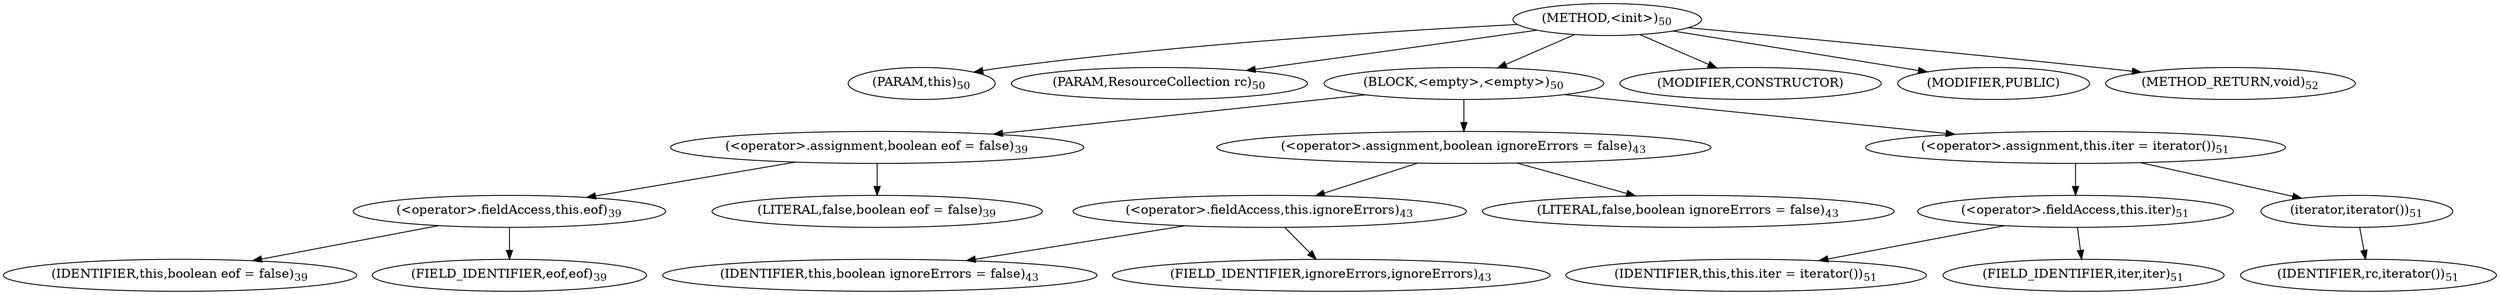digraph "&lt;init&gt;" {  
"51" [label = <(METHOD,&lt;init&gt;)<SUB>50</SUB>> ]
"52" [label = <(PARAM,this)<SUB>50</SUB>> ]
"53" [label = <(PARAM,ResourceCollection rc)<SUB>50</SUB>> ]
"54" [label = <(BLOCK,&lt;empty&gt;,&lt;empty&gt;)<SUB>50</SUB>> ]
"55" [label = <(&lt;operator&gt;.assignment,boolean eof = false)<SUB>39</SUB>> ]
"56" [label = <(&lt;operator&gt;.fieldAccess,this.eof)<SUB>39</SUB>> ]
"57" [label = <(IDENTIFIER,this,boolean eof = false)<SUB>39</SUB>> ]
"58" [label = <(FIELD_IDENTIFIER,eof,eof)<SUB>39</SUB>> ]
"59" [label = <(LITERAL,false,boolean eof = false)<SUB>39</SUB>> ]
"60" [label = <(&lt;operator&gt;.assignment,boolean ignoreErrors = false)<SUB>43</SUB>> ]
"61" [label = <(&lt;operator&gt;.fieldAccess,this.ignoreErrors)<SUB>43</SUB>> ]
"62" [label = <(IDENTIFIER,this,boolean ignoreErrors = false)<SUB>43</SUB>> ]
"63" [label = <(FIELD_IDENTIFIER,ignoreErrors,ignoreErrors)<SUB>43</SUB>> ]
"64" [label = <(LITERAL,false,boolean ignoreErrors = false)<SUB>43</SUB>> ]
"65" [label = <(&lt;operator&gt;.assignment,this.iter = iterator())<SUB>51</SUB>> ]
"66" [label = <(&lt;operator&gt;.fieldAccess,this.iter)<SUB>51</SUB>> ]
"67" [label = <(IDENTIFIER,this,this.iter = iterator())<SUB>51</SUB>> ]
"68" [label = <(FIELD_IDENTIFIER,iter,iter)<SUB>51</SUB>> ]
"69" [label = <(iterator,iterator())<SUB>51</SUB>> ]
"70" [label = <(IDENTIFIER,rc,iterator())<SUB>51</SUB>> ]
"71" [label = <(MODIFIER,CONSTRUCTOR)> ]
"72" [label = <(MODIFIER,PUBLIC)> ]
"73" [label = <(METHOD_RETURN,void)<SUB>52</SUB>> ]
  "51" -> "52" 
  "51" -> "53" 
  "51" -> "54" 
  "51" -> "71" 
  "51" -> "72" 
  "51" -> "73" 
  "54" -> "55" 
  "54" -> "60" 
  "54" -> "65" 
  "55" -> "56" 
  "55" -> "59" 
  "56" -> "57" 
  "56" -> "58" 
  "60" -> "61" 
  "60" -> "64" 
  "61" -> "62" 
  "61" -> "63" 
  "65" -> "66" 
  "65" -> "69" 
  "66" -> "67" 
  "66" -> "68" 
  "69" -> "70" 
}
